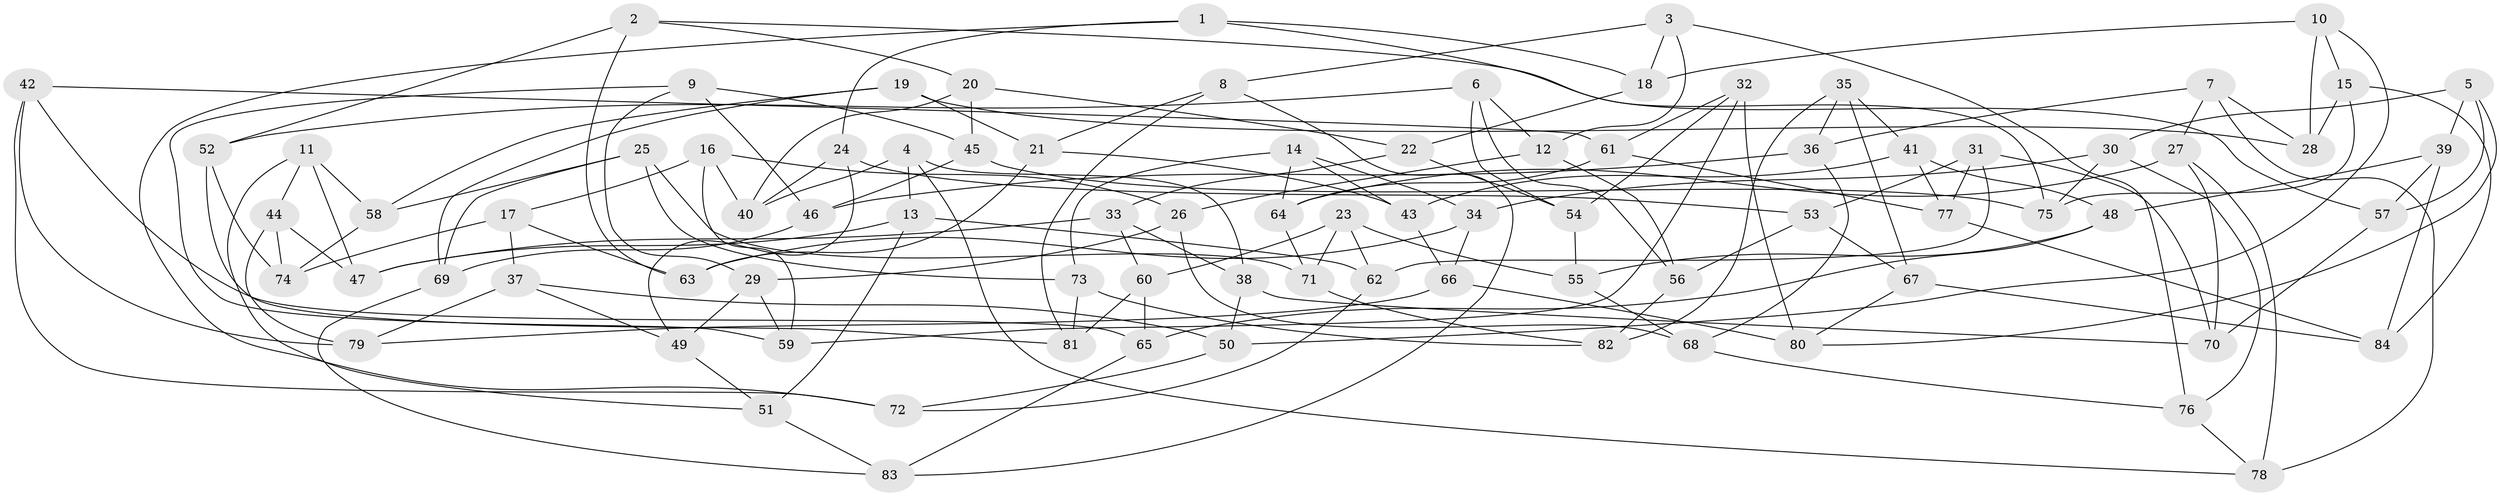 // Generated by graph-tools (version 1.1) at 2025/11/02/27/25 16:11:47]
// undirected, 84 vertices, 168 edges
graph export_dot {
graph [start="1"]
  node [color=gray90,style=filled];
  1;
  2;
  3;
  4;
  5;
  6;
  7;
  8;
  9;
  10;
  11;
  12;
  13;
  14;
  15;
  16;
  17;
  18;
  19;
  20;
  21;
  22;
  23;
  24;
  25;
  26;
  27;
  28;
  29;
  30;
  31;
  32;
  33;
  34;
  35;
  36;
  37;
  38;
  39;
  40;
  41;
  42;
  43;
  44;
  45;
  46;
  47;
  48;
  49;
  50;
  51;
  52;
  53;
  54;
  55;
  56;
  57;
  58;
  59;
  60;
  61;
  62;
  63;
  64;
  65;
  66;
  67;
  68;
  69;
  70;
  71;
  72;
  73;
  74;
  75;
  76;
  77;
  78;
  79;
  80;
  81;
  82;
  83;
  84;
  1 -- 72;
  1 -- 18;
  1 -- 75;
  1 -- 24;
  2 -- 52;
  2 -- 63;
  2 -- 20;
  2 -- 57;
  3 -- 12;
  3 -- 76;
  3 -- 8;
  3 -- 18;
  4 -- 38;
  4 -- 13;
  4 -- 40;
  4 -- 78;
  5 -- 80;
  5 -- 57;
  5 -- 39;
  5 -- 30;
  6 -- 56;
  6 -- 52;
  6 -- 12;
  6 -- 54;
  7 -- 28;
  7 -- 36;
  7 -- 78;
  7 -- 27;
  8 -- 83;
  8 -- 81;
  8 -- 21;
  9 -- 46;
  9 -- 59;
  9 -- 29;
  9 -- 45;
  10 -- 28;
  10 -- 18;
  10 -- 50;
  10 -- 15;
  11 -- 44;
  11 -- 58;
  11 -- 51;
  11 -- 47;
  12 -- 26;
  12 -- 56;
  13 -- 51;
  13 -- 62;
  13 -- 47;
  14 -- 34;
  14 -- 43;
  14 -- 64;
  14 -- 73;
  15 -- 84;
  15 -- 28;
  15 -- 75;
  16 -- 17;
  16 -- 40;
  16 -- 26;
  16 -- 59;
  17 -- 74;
  17 -- 63;
  17 -- 37;
  18 -- 22;
  19 -- 21;
  19 -- 28;
  19 -- 58;
  19 -- 69;
  20 -- 22;
  20 -- 45;
  20 -- 40;
  21 -- 43;
  21 -- 63;
  22 -- 33;
  22 -- 54;
  23 -- 62;
  23 -- 55;
  23 -- 60;
  23 -- 71;
  24 -- 49;
  24 -- 40;
  24 -- 53;
  25 -- 73;
  25 -- 58;
  25 -- 71;
  25 -- 69;
  26 -- 68;
  26 -- 29;
  27 -- 78;
  27 -- 64;
  27 -- 70;
  29 -- 49;
  29 -- 59;
  30 -- 34;
  30 -- 76;
  30 -- 75;
  31 -- 70;
  31 -- 62;
  31 -- 53;
  31 -- 77;
  32 -- 59;
  32 -- 80;
  32 -- 61;
  32 -- 54;
  33 -- 60;
  33 -- 38;
  33 -- 47;
  34 -- 66;
  34 -- 63;
  35 -- 82;
  35 -- 41;
  35 -- 67;
  35 -- 36;
  36 -- 46;
  36 -- 68;
  37 -- 50;
  37 -- 79;
  37 -- 49;
  38 -- 70;
  38 -- 50;
  39 -- 84;
  39 -- 57;
  39 -- 48;
  41 -- 48;
  41 -- 43;
  41 -- 77;
  42 -- 72;
  42 -- 61;
  42 -- 65;
  42 -- 79;
  43 -- 66;
  44 -- 47;
  44 -- 74;
  44 -- 79;
  45 -- 46;
  45 -- 75;
  46 -- 69;
  48 -- 65;
  48 -- 55;
  49 -- 51;
  50 -- 72;
  51 -- 83;
  52 -- 81;
  52 -- 74;
  53 -- 67;
  53 -- 56;
  54 -- 55;
  55 -- 68;
  56 -- 82;
  57 -- 70;
  58 -- 74;
  60 -- 81;
  60 -- 65;
  61 -- 77;
  61 -- 64;
  62 -- 72;
  64 -- 71;
  65 -- 83;
  66 -- 80;
  66 -- 79;
  67 -- 80;
  67 -- 84;
  68 -- 76;
  69 -- 83;
  71 -- 82;
  73 -- 82;
  73 -- 81;
  76 -- 78;
  77 -- 84;
}
